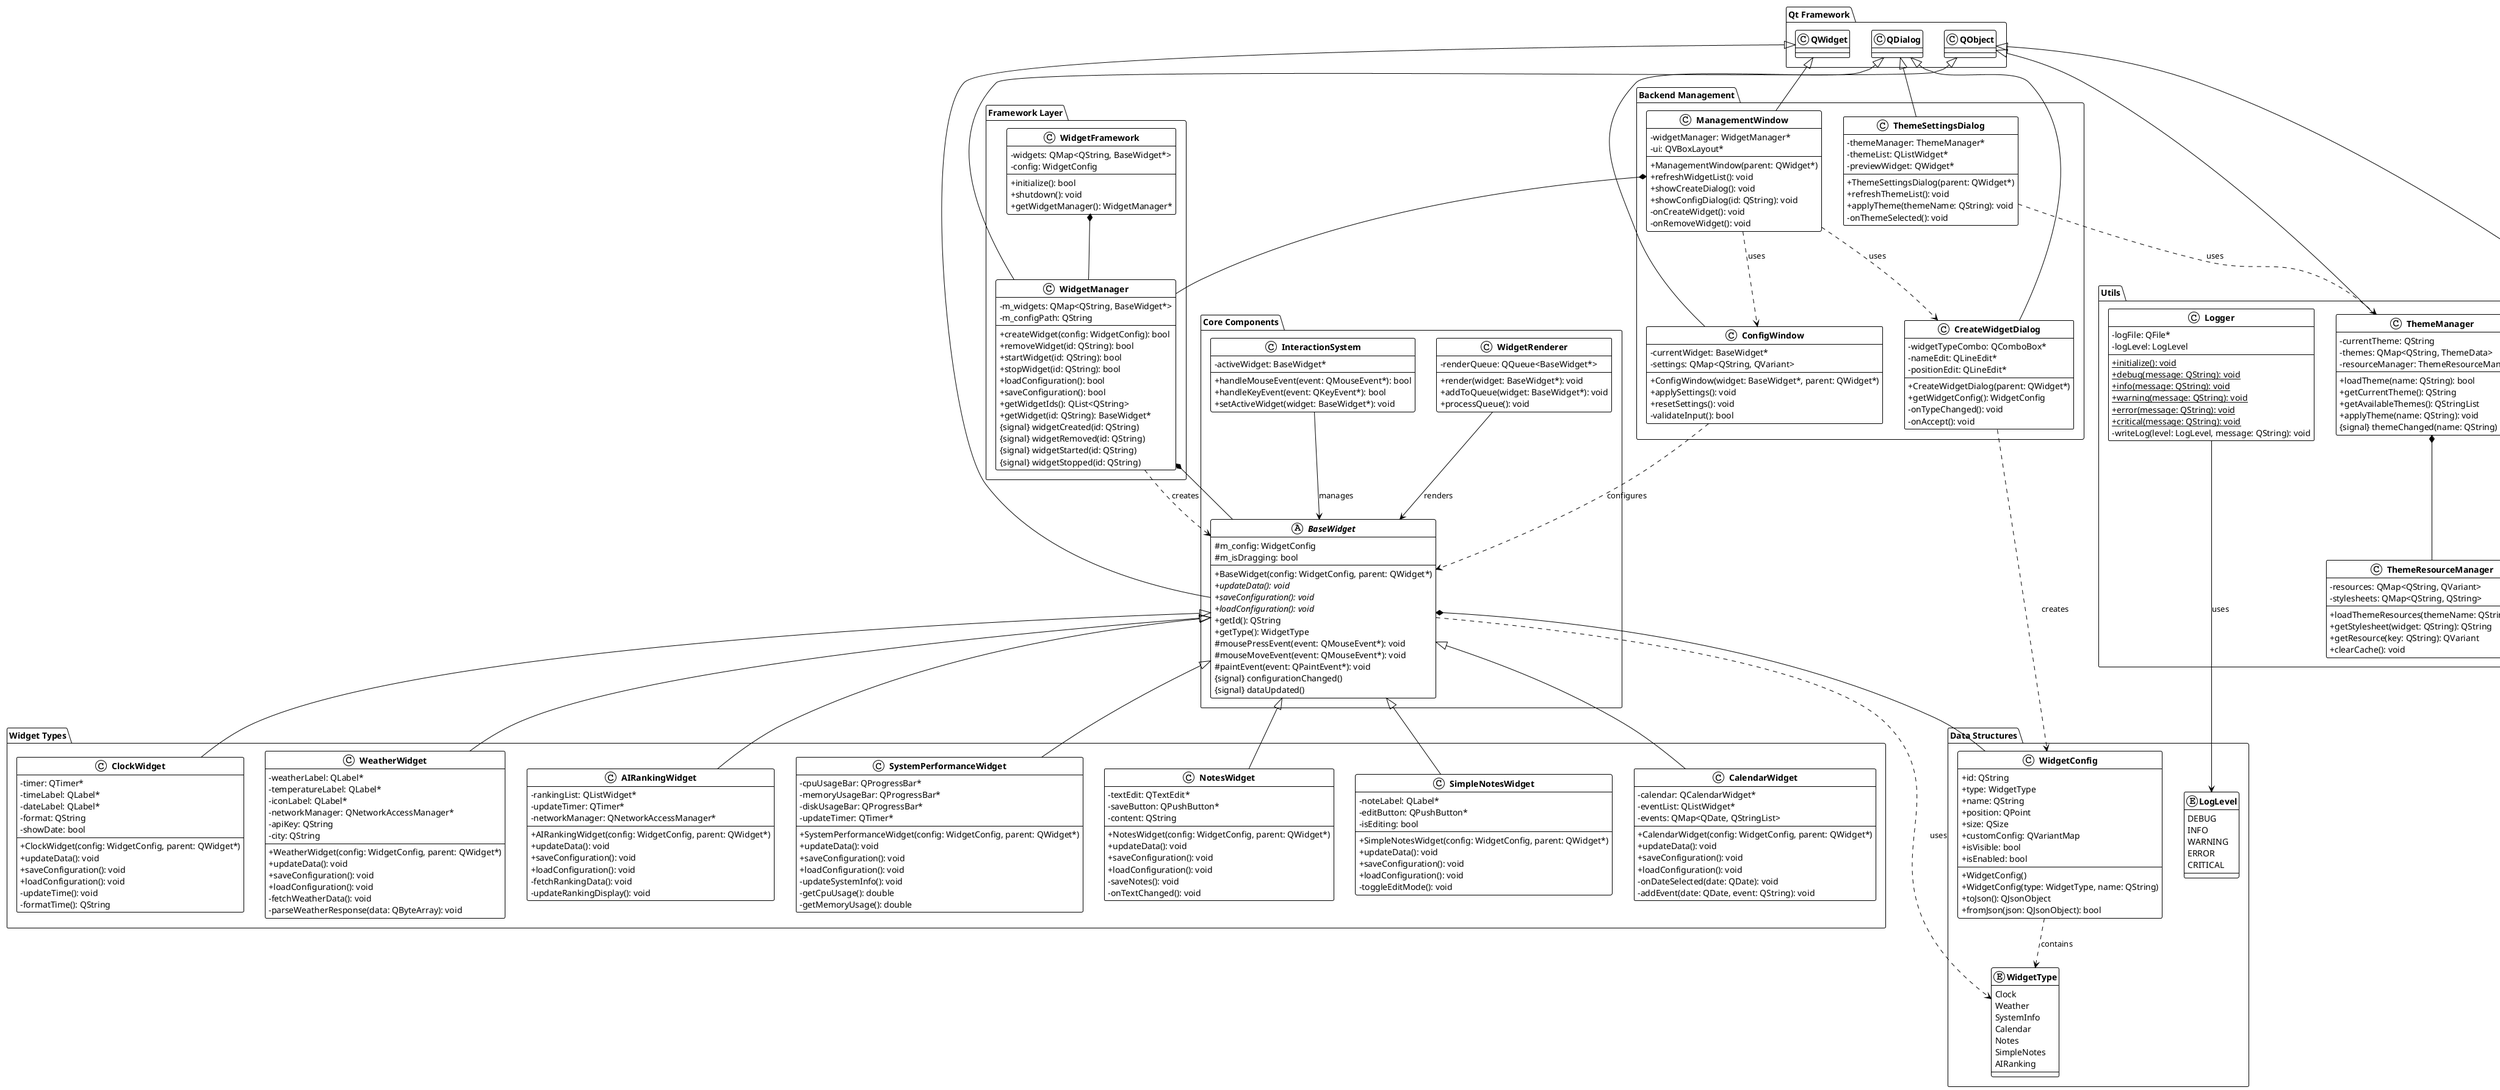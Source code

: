 @startuml Desktop Widget System Class Diagram

!theme plain
skinparam classAttributeIconSize 0
skinparam classFontStyle bold

' 定义包结构
package "Framework Layer" {
    class WidgetFramework {
        - widgets: QMap<QString, BaseWidget*>
        - config: WidgetConfig
        + initialize(): bool
        + shutdown(): void
        + getWidgetManager(): WidgetManager*
    }
    
    class WidgetManager {
        - m_widgets: QMap<QString, BaseWidget*>
        - m_configPath: QString
        + createWidget(config: WidgetConfig): bool
        + removeWidget(id: QString): bool
        + startWidget(id: QString): bool
        + stopWidget(id: QString): bool
        + loadConfiguration(): bool
        + saveConfiguration(): bool
        + getWidgetIds(): QList<QString>
        + getWidget(id: QString): BaseWidget*
        {signal} widgetCreated(id: QString)
        {signal} widgetRemoved(id: QString)
        {signal} widgetStarted(id: QString)
        {signal} widgetStopped(id: QString)
    }
}

package "Core Components" {
    abstract class BaseWidget {
        # m_config: WidgetConfig
        # m_isDragging: bool
        + BaseWidget(config: WidgetConfig, parent: QWidget*)
        + {abstract} updateData(): void
        + {abstract} saveConfiguration(): void
        + {abstract} loadConfiguration(): void
        + getId(): QString
        + getType(): WidgetType
        # mousePressEvent(event: QMouseEvent*): void
        # mouseMoveEvent(event: QMouseEvent*): void
        # paintEvent(event: QPaintEvent*): void
        {signal} configurationChanged()
        {signal} dataUpdated()
    }
    
    class WidgetRenderer {
        - renderQueue: QQueue<BaseWidget*>
        + render(widget: BaseWidget*): void
        + addToQueue(widget: BaseWidget*): void
        + processQueue(): void
    }
    
    class InteractionSystem {
        - activeWidget: BaseWidget*
        + handleMouseEvent(event: QMouseEvent*): bool
        + handleKeyEvent(event: QKeyEvent*): bool
        + setActiveWidget(widget: BaseWidget*): void
    }
}

package "Backend Management" {
    class ManagementWindow {
        - widgetManager: WidgetManager*
        - ui: QVBoxLayout*
        + ManagementWindow(parent: QWidget*)
        + refreshWidgetList(): void
        + showCreateDialog(): void
        + showConfigDialog(id: QString): void
        - onCreateWidget(): void
        - onRemoveWidget(): void
    }
    
    class ConfigWindow {
        - currentWidget: BaseWidget*
        - settings: QMap<QString, QVariant>
        + ConfigWindow(widget: BaseWidget*, parent: QWidget*)
        + applySettings(): void
        + resetSettings(): void
        - validateInput(): bool
    }
    
    class CreateWidgetDialog {
        - widgetTypeCombo: QComboBox*
        - nameEdit: QLineEdit*
        - positionEdit: QLineEdit*
        + CreateWidgetDialog(parent: QWidget*)
        + getWidgetConfig(): WidgetConfig
        - onTypeChanged(): void
        - onAccept(): void
    }
    
    class ThemeSettingsDialog {
        - themeManager: ThemeManager*
        - themeList: QListWidget*
        - previewWidget: QWidget*
        + ThemeSettingsDialog(parent: QWidget*)
        + refreshThemeList(): void
        + applyTheme(themeName: QString): void
        - onThemeSelected(): void
    }
}

package "Utils" {
    class SystemTray {
        - trayIcon: QSystemTrayIcon*
        - trayMenu: QMenu*
        + SystemTray(parent: QObject*)
        + show(): void
        + hide(): void
        + showMessage(title: QString, message: QString): void
        - onTrayActivated(reason: QSystemTrayIcon::ActivationReason): void
    }
    
    class Logger {
        - logFile: QFile*
        - logLevel: LogLevel
        + {static} initialize(): void
        + {static} debug(message: QString): void
        + {static} info(message: QString): void
        + {static} warning(message: QString): void
        + {static} error(message: QString): void
        + {static} critical(message: QString): void
        - writeLog(level: LogLevel, message: QString): void
    }
    
    class ThemeManager {
        - currentTheme: QString
        - themes: QMap<QString, ThemeData>
        - resourceManager: ThemeResourceManager*
        + loadTheme(name: QString): bool
        + getCurrentTheme(): QString
        + getAvailableThemes(): QStringList
        + applyTheme(name: QString): void
        {signal} themeChanged(name: QString)
    }
    
    class ThemeResourceManager {
        - resources: QMap<QString, QVariant>
        - stylesheets: QMap<QString, QString>
        + loadThemeResources(themeName: QString): bool
        + getStylesheet(widget: QString): QString
        + getResource(key: QString): QVariant
        + clearCache(): void
    }
}

package "Widget Types" {
    class ClockWidget {
        - timer: QTimer*
        - timeLabel: QLabel*
        - dateLabel: QLabel*
        - format: QString
        - showDate: bool
        + ClockWidget(config: WidgetConfig, parent: QWidget*)
        + updateData(): void
        + saveConfiguration(): void
        + loadConfiguration(): void
        - updateTime(): void
        - formatTime(): QString
    }
    
    class WeatherWidget {
        - weatherLabel: QLabel*
        - temperatureLabel: QLabel*
        - iconLabel: QLabel*
        - networkManager: QNetworkAccessManager*
        - apiKey: QString
        - city: QString
        + WeatherWidget(config: WidgetConfig, parent: QWidget*)
        + updateData(): void
        + saveConfiguration(): void
        + loadConfiguration(): void
        - fetchWeatherData(): void
        - parseWeatherResponse(data: QByteArray): void
    }
    
    class AIRankingWidget {
        - rankingList: QListWidget*
        - updateTimer: QTimer*
        - networkManager: QNetworkAccessManager*
        + AIRankingWidget(config: WidgetConfig, parent: QWidget*)
        + updateData(): void
        + saveConfiguration(): void
        + loadConfiguration(): void
        - fetchRankingData(): void
        - updateRankingDisplay(): void
    }
    
    class SystemPerformanceWidget {
        - cpuUsageBar: QProgressBar*
        - memoryUsageBar: QProgressBar*
        - diskUsageBar: QProgressBar*
        - updateTimer: QTimer*
        + SystemPerformanceWidget(config: WidgetConfig, parent: QWidget*)
        + updateData(): void
        + saveConfiguration(): void
        + loadConfiguration(): void
        - updateSystemInfo(): void
        - getCpuUsage(): double
        - getMemoryUsage(): double
    }
    
    class NotesWidget {
        - textEdit: QTextEdit*
        - saveButton: QPushButton*
        - content: QString
        + NotesWidget(config: WidgetConfig, parent: QWidget*)
        + updateData(): void
        + saveConfiguration(): void
        + loadConfiguration(): void
        - saveNotes(): void
        - onTextChanged(): void
    }
    
    class SimpleNotesWidget {
        - noteLabel: QLabel*
        - editButton: QPushButton*
        - isEditing: bool
        + SimpleNotesWidget(config: WidgetConfig, parent: QWidget*)
        + updateData(): void
        + saveConfiguration(): void
        + loadConfiguration(): void
        - toggleEditMode(): void
    }
    
    class CalendarWidget {
        - calendar: QCalendarWidget*
        - eventList: QListWidget*
        - events: QMap<QDate, QStringList>
        + CalendarWidget(config: WidgetConfig, parent: QWidget*)
        + updateData(): void
        + saveConfiguration(): void
        + loadConfiguration(): void
        - onDateSelected(date: QDate): void
        - addEvent(date: QDate, event: QString): void
    }
}

package "Data Structures" {
    class WidgetConfig {
        + id: QString
        + type: WidgetType
        + name: QString
        + position: QPoint
        + size: QSize
        + customConfig: QVariantMap
        + isVisible: bool
        + isEnabled: bool
        + WidgetConfig()
        + WidgetConfig(type: WidgetType, name: QString)
        + toJson(): QJsonObject
        + fromJson(json: QJsonObject): bool
    }
    
    enum WidgetType {
        Clock
        Weather
        SystemInfo
        Calendar
        Notes
        SimpleNotes
        AIRanking
    }
    
    enum LogLevel {
        DEBUG
        INFO
        WARNING
        ERROR
        CRITICAL
    }
}

package "Qt Framework" {
    class QWidget
    class QObject
    class QDialog
}

' 继承关系
QObject <|-- WidgetManager
QObject <|-- SystemTray
QObject <|-- ThemeManager
QWidget <|-- BaseWidget
QWidget <|-- ManagementWindow
QDialog <|-- ConfigWindow
QDialog <|-- CreateWidgetDialog
QDialog <|-- ThemeSettingsDialog

BaseWidget <|-- ClockWidget
BaseWidget <|-- WeatherWidget
BaseWidget <|-- AIRankingWidget
BaseWidget <|-- SystemPerformanceWidget
BaseWidget <|-- NotesWidget
BaseWidget <|-- SimpleNotesWidget
BaseWidget <|-- CalendarWidget

' 组合关系
WidgetFramework *-- WidgetManager
WidgetManager *-- BaseWidget
ManagementWindow *-- WidgetManager
ThemeManager *-- ThemeResourceManager
BaseWidget *-- WidgetConfig

' 依赖关系
WidgetManager ..> BaseWidget : creates
ManagementWindow ..> CreateWidgetDialog : uses
ManagementWindow ..> ConfigWindow : uses
CreateWidgetDialog ..> WidgetConfig : creates
ConfigWindow ..> BaseWidget : configures
ThemeSettingsDialog ..> ThemeManager : uses
BaseWidget ..> WidgetType : uses
WidgetConfig ..> WidgetType : contains

' 关联关系
WidgetRenderer --> BaseWidget : renders
InteractionSystem --> BaseWidget : manages
Logger --> LogLevel : uses

@enduml 